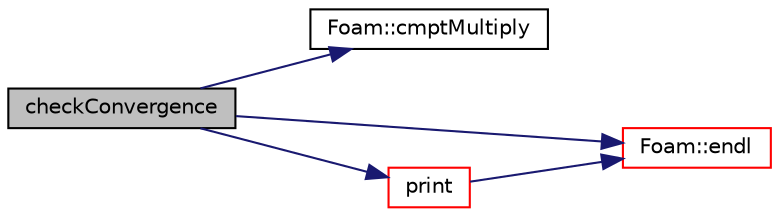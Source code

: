 digraph "checkConvergence"
{
  bgcolor="transparent";
  edge [fontname="Helvetica",fontsize="10",labelfontname="Helvetica",labelfontsize="10"];
  node [fontname="Helvetica",fontsize="10",shape=record];
  rankdir="LR";
  Node131 [label="checkConvergence",height=0.2,width=0.4,color="black", fillcolor="grey75", style="filled", fontcolor="black"];
  Node131 -> Node132 [color="midnightblue",fontsize="10",style="solid",fontname="Helvetica"];
  Node132 [label="Foam::cmptMultiply",height=0.2,width=0.4,color="black",URL="$a21851.html#aa9d8965aaebcf396a2acfeed4942976b"];
  Node131 -> Node133 [color="midnightblue",fontsize="10",style="solid",fontname="Helvetica"];
  Node133 [label="Foam::endl",height=0.2,width=0.4,color="red",URL="$a21851.html#a2db8fe02a0d3909e9351bb4275b23ce4",tooltip="Add newline and flush stream. "];
  Node131 -> Node135 [color="midnightblue",fontsize="10",style="solid",fontname="Helvetica"];
  Node135 [label="print",height=0.2,width=0.4,color="red",URL="$a28125.html#a68926051a5d92c255b3604bcccded648",tooltip="Print summary of solver performance to the given stream. "];
  Node135 -> Node133 [color="midnightblue",fontsize="10",style="solid",fontname="Helvetica"];
}
